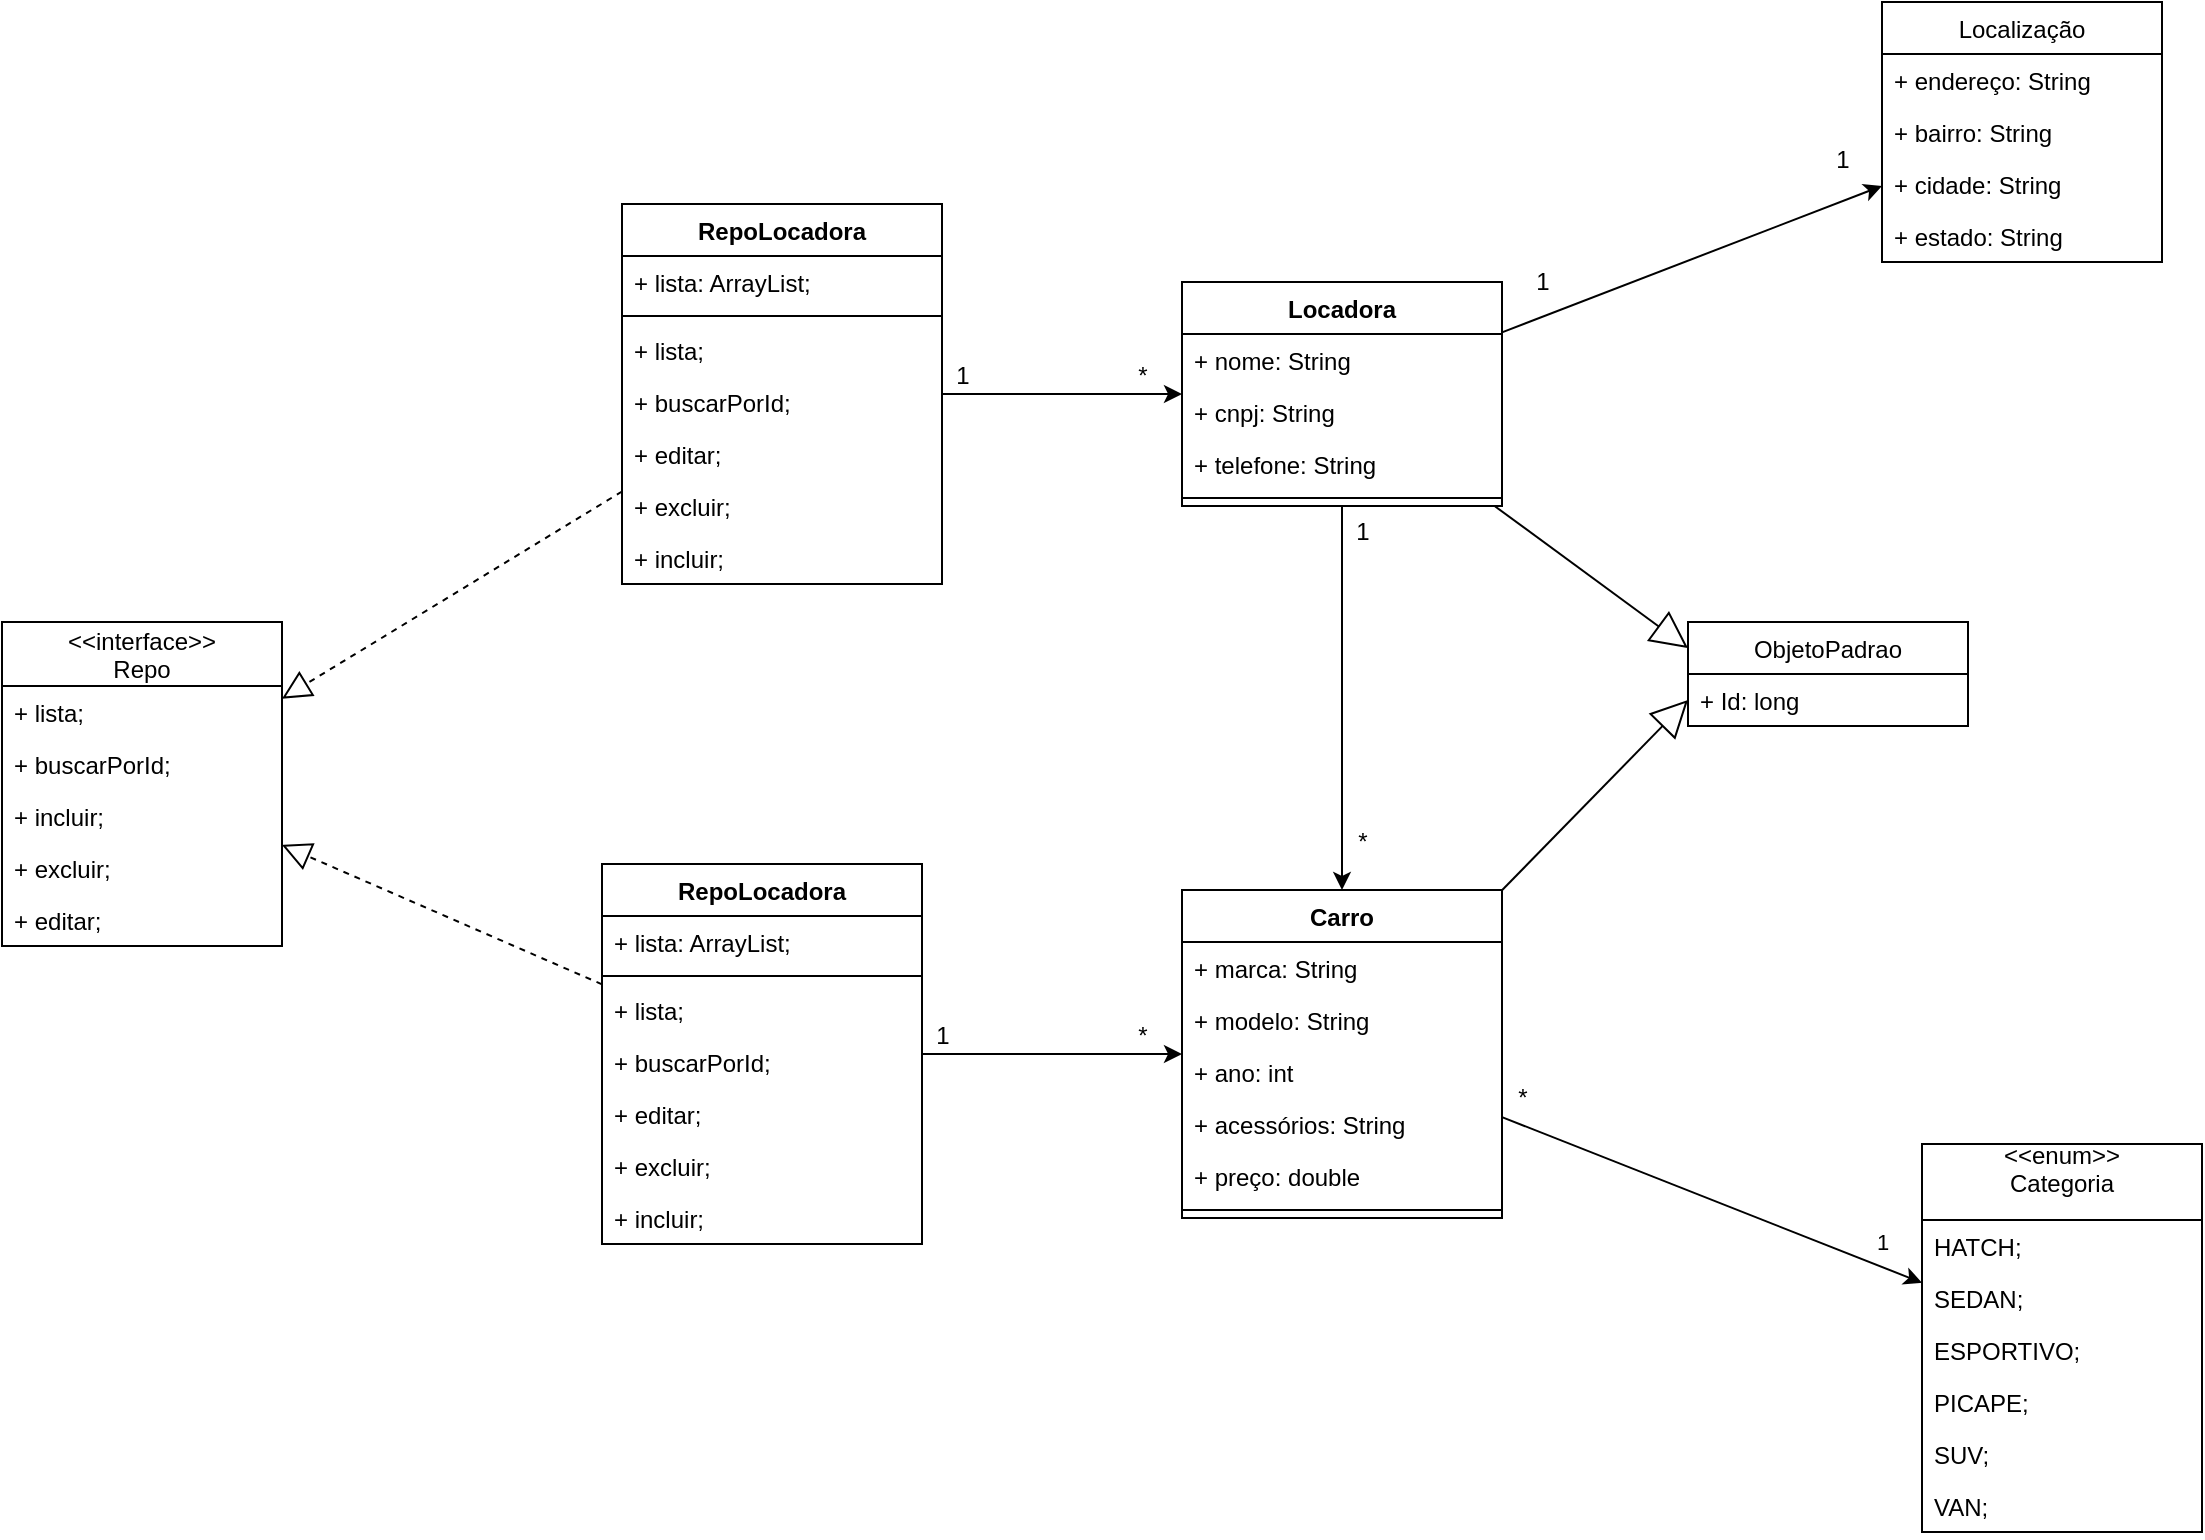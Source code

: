 <mxfile version="10.8.7" type="device"><diagram id="zkwxO9Fz01-2yag7ZmY4" name="Page-1"><mxGraphModel dx="2156" dy="1986" grid="1" gridSize="10" guides="1" tooltips="1" connect="1" arrows="1" fold="1" page="1" pageScale="1" pageWidth="827" pageHeight="1169" math="0" shadow="0"><root><mxCell id="0"/><mxCell id="1" parent="0"/><mxCell id="5CAqANrNOX_3Uks-miWy-13" value="" style="rounded=0;orthogonalLoop=1;jettySize=auto;html=1;" edge="1" parent="1" source="5CAqANrNOX_3Uks-miWy-5" target="5CAqANrNOX_3Uks-miWy-14"><mxGeometry relative="1" as="geometry"><mxPoint x="260" y="50" as="targetPoint"/></mxGeometry></mxCell><mxCell id="5CAqANrNOX_3Uks-miWy-93" value="1" style="text;html=1;resizable=0;points=[];align=center;verticalAlign=middle;labelBackgroundColor=#ffffff;" vertex="1" connectable="0" parent="5CAqANrNOX_3Uks-miWy-13"><mxGeometry x="-0.334" y="1" relative="1" as="geometry"><mxPoint x="-43" as="offset"/></mxGeometry></mxCell><mxCell id="5CAqANrNOX_3Uks-miWy-94" value="1" style="text;html=1;resizable=0;points=[];align=center;verticalAlign=middle;labelBackgroundColor=#ffffff;" vertex="1" connectable="0" parent="5CAqANrNOX_3Uks-miWy-13"><mxGeometry x="-0.189" y="-3" relative="1" as="geometry"><mxPoint x="91.5" y="-60" as="offset"/></mxGeometry></mxCell><mxCell id="5CAqANrNOX_3Uks-miWy-24" value="" style="rounded=0;orthogonalLoop=1;jettySize=auto;html=1;" edge="1" parent="1" source="5CAqANrNOX_3Uks-miWy-5" target="5CAqANrNOX_3Uks-miWy-20"><mxGeometry relative="1" as="geometry"/></mxCell><mxCell id="5CAqANrNOX_3Uks-miWy-91" value="1" style="text;html=1;resizable=0;points=[];align=center;verticalAlign=middle;labelBackgroundColor=#ffffff;" vertex="1" connectable="0" parent="5CAqANrNOX_3Uks-miWy-24"><mxGeometry x="-0.229" y="-1" relative="1" as="geometry"><mxPoint x="11" y="-61" as="offset"/></mxGeometry></mxCell><mxCell id="5CAqANrNOX_3Uks-miWy-92" value="*" style="text;html=1;resizable=0;points=[];align=center;verticalAlign=middle;labelBackgroundColor=#ffffff;" vertex="1" connectable="0" parent="5CAqANrNOX_3Uks-miWy-24"><mxGeometry x="0.167" y="3" relative="1" as="geometry"><mxPoint x="7" y="56" as="offset"/></mxGeometry></mxCell><mxCell id="5CAqANrNOX_3Uks-miWy-5" value="Locadora&#10;" style="swimlane;fontStyle=1;align=center;verticalAlign=top;childLayout=stackLayout;horizontal=1;startSize=26;horizontalStack=0;resizeParent=1;resizeParentMax=0;resizeLast=0;collapsible=1;marginBottom=0;" vertex="1" parent="1"><mxGeometry x="20" y="20" width="160" height="112" as="geometry"/></mxCell><mxCell id="5CAqANrNOX_3Uks-miWy-6" value="+ nome: String" style="text;strokeColor=none;fillColor=none;align=left;verticalAlign=top;spacingLeft=4;spacingRight=4;overflow=hidden;rotatable=0;points=[[0,0.5],[1,0.5]];portConstraint=eastwest;" vertex="1" parent="5CAqANrNOX_3Uks-miWy-5"><mxGeometry y="26" width="160" height="26" as="geometry"/></mxCell><mxCell id="5CAqANrNOX_3Uks-miWy-27" value="+ cnpj: String" style="text;strokeColor=none;fillColor=none;align=left;verticalAlign=top;spacingLeft=4;spacingRight=4;overflow=hidden;rotatable=0;points=[[0,0.5],[1,0.5]];portConstraint=eastwest;" vertex="1" parent="5CAqANrNOX_3Uks-miWy-5"><mxGeometry y="52" width="160" height="26" as="geometry"/></mxCell><mxCell id="5CAqANrNOX_3Uks-miWy-28" value="+ telefone: String" style="text;strokeColor=none;fillColor=none;align=left;verticalAlign=top;spacingLeft=4;spacingRight=4;overflow=hidden;rotatable=0;points=[[0,0.5],[1,0.5]];portConstraint=eastwest;" vertex="1" parent="5CAqANrNOX_3Uks-miWy-5"><mxGeometry y="78" width="160" height="26" as="geometry"/></mxCell><mxCell id="5CAqANrNOX_3Uks-miWy-7" value="" style="line;strokeWidth=1;fillColor=none;align=left;verticalAlign=middle;spacingTop=-1;spacingLeft=3;spacingRight=3;rotatable=0;labelPosition=right;points=[];portConstraint=eastwest;" vertex="1" parent="5CAqANrNOX_3Uks-miWy-5"><mxGeometry y="104" width="160" height="8" as="geometry"/></mxCell><mxCell id="5CAqANrNOX_3Uks-miWy-20" value="Carro&#10;" style="swimlane;fontStyle=1;align=center;verticalAlign=top;childLayout=stackLayout;horizontal=1;startSize=26;horizontalStack=0;resizeParent=1;resizeParentMax=0;resizeLast=0;collapsible=1;marginBottom=0;" vertex="1" parent="1"><mxGeometry x="20" y="324" width="160" height="164" as="geometry"/></mxCell><mxCell id="5CAqANrNOX_3Uks-miWy-21" value="+ marca: String" style="text;strokeColor=none;fillColor=none;align=left;verticalAlign=top;spacingLeft=4;spacingRight=4;overflow=hidden;rotatable=0;points=[[0,0.5],[1,0.5]];portConstraint=eastwest;" vertex="1" parent="5CAqANrNOX_3Uks-miWy-20"><mxGeometry y="26" width="160" height="26" as="geometry"/></mxCell><mxCell id="5CAqANrNOX_3Uks-miWy-25" value="+ modelo: String" style="text;strokeColor=none;fillColor=none;align=left;verticalAlign=top;spacingLeft=4;spacingRight=4;overflow=hidden;rotatable=0;points=[[0,0.5],[1,0.5]];portConstraint=eastwest;" vertex="1" parent="5CAqANrNOX_3Uks-miWy-20"><mxGeometry y="52" width="160" height="26" as="geometry"/></mxCell><mxCell id="5CAqANrNOX_3Uks-miWy-26" value="+ ano: int" style="text;strokeColor=none;fillColor=none;align=left;verticalAlign=top;spacingLeft=4;spacingRight=4;overflow=hidden;rotatable=0;points=[[0,0.5],[1,0.5]];portConstraint=eastwest;" vertex="1" parent="5CAqANrNOX_3Uks-miWy-20"><mxGeometry y="78" width="160" height="26" as="geometry"/></mxCell><mxCell id="5CAqANrNOX_3Uks-miWy-29" value="+ acessórios: String" style="text;strokeColor=none;fillColor=none;align=left;verticalAlign=top;spacingLeft=4;spacingRight=4;overflow=hidden;rotatable=0;points=[[0,0.5],[1,0.5]];portConstraint=eastwest;" vertex="1" parent="5CAqANrNOX_3Uks-miWy-20"><mxGeometry y="104" width="160" height="26" as="geometry"/></mxCell><mxCell id="5CAqANrNOX_3Uks-miWy-30" value="+ preço: double" style="text;strokeColor=none;fillColor=none;align=left;verticalAlign=top;spacingLeft=4;spacingRight=4;overflow=hidden;rotatable=0;points=[[0,0.5],[1,0.5]];portConstraint=eastwest;" vertex="1" parent="5CAqANrNOX_3Uks-miWy-20"><mxGeometry y="130" width="160" height="26" as="geometry"/></mxCell><mxCell id="5CAqANrNOX_3Uks-miWy-22" value="" style="line;strokeWidth=1;fillColor=none;align=left;verticalAlign=middle;spacingTop=-1;spacingLeft=3;spacingRight=3;rotatable=0;labelPosition=right;points=[];portConstraint=eastwest;" vertex="1" parent="5CAqANrNOX_3Uks-miWy-20"><mxGeometry y="156" width="160" height="8" as="geometry"/></mxCell><mxCell id="5CAqANrNOX_3Uks-miWy-14" value="Localização" style="swimlane;fontStyle=0;childLayout=stackLayout;horizontal=1;startSize=26;fillColor=none;horizontalStack=0;resizeParent=1;resizeParentMax=0;resizeLast=0;collapsible=1;marginBottom=0;" vertex="1" parent="1"><mxGeometry x="370" y="-120" width="140" height="130" as="geometry"/></mxCell><mxCell id="5CAqANrNOX_3Uks-miWy-15" value="+ endereço: String" style="text;strokeColor=none;fillColor=none;align=left;verticalAlign=top;spacingLeft=4;spacingRight=4;overflow=hidden;rotatable=0;points=[[0,0.5],[1,0.5]];portConstraint=eastwest;" vertex="1" parent="5CAqANrNOX_3Uks-miWy-14"><mxGeometry y="26" width="140" height="26" as="geometry"/></mxCell><mxCell id="5CAqANrNOX_3Uks-miWy-16" value="+ bairro: String" style="text;strokeColor=none;fillColor=none;align=left;verticalAlign=top;spacingLeft=4;spacingRight=4;overflow=hidden;rotatable=0;points=[[0,0.5],[1,0.5]];portConstraint=eastwest;" vertex="1" parent="5CAqANrNOX_3Uks-miWy-14"><mxGeometry y="52" width="140" height="26" as="geometry"/></mxCell><mxCell id="5CAqANrNOX_3Uks-miWy-17" value="+ cidade: String" style="text;strokeColor=none;fillColor=none;align=left;verticalAlign=top;spacingLeft=4;spacingRight=4;overflow=hidden;rotatable=0;points=[[0,0.5],[1,0.5]];portConstraint=eastwest;" vertex="1" parent="5CAqANrNOX_3Uks-miWy-14"><mxGeometry y="78" width="140" height="26" as="geometry"/></mxCell><mxCell id="5CAqANrNOX_3Uks-miWy-18" value="+ estado: String" style="text;strokeColor=none;fillColor=none;align=left;verticalAlign=top;spacingLeft=4;spacingRight=4;overflow=hidden;rotatable=0;points=[[0,0.5],[1,0.5]];portConstraint=eastwest;" vertex="1" parent="5CAqANrNOX_3Uks-miWy-14"><mxGeometry y="104" width="140" height="26" as="geometry"/></mxCell><mxCell id="5CAqANrNOX_3Uks-miWy-36" value="&lt;&lt;interface&gt;&gt;&#10;Repo" style="swimlane;fontStyle=0;childLayout=stackLayout;horizontal=1;startSize=32;fillColor=none;horizontalStack=0;resizeParent=1;resizeParentMax=0;resizeLast=0;collapsible=1;marginBottom=0;" vertex="1" parent="1"><mxGeometry x="-570" y="190" width="140" height="162" as="geometry"/></mxCell><mxCell id="5CAqANrNOX_3Uks-miWy-37" value="+ lista;" style="text;strokeColor=none;fillColor=none;align=left;verticalAlign=top;spacingLeft=4;spacingRight=4;overflow=hidden;rotatable=0;points=[[0,0.5],[1,0.5]];portConstraint=eastwest;" vertex="1" parent="5CAqANrNOX_3Uks-miWy-36"><mxGeometry y="32" width="140" height="26" as="geometry"/></mxCell><mxCell id="5CAqANrNOX_3Uks-miWy-38" value="+ buscarPorId;" style="text;strokeColor=none;fillColor=none;align=left;verticalAlign=top;spacingLeft=4;spacingRight=4;overflow=hidden;rotatable=0;points=[[0,0.5],[1,0.5]];portConstraint=eastwest;" vertex="1" parent="5CAqANrNOX_3Uks-miWy-36"><mxGeometry y="58" width="140" height="26" as="geometry"/></mxCell><mxCell id="5CAqANrNOX_3Uks-miWy-39" value="+ incluir;&#10;" style="text;strokeColor=none;fillColor=none;align=left;verticalAlign=top;spacingLeft=4;spacingRight=4;overflow=hidden;rotatable=0;points=[[0,0.5],[1,0.5]];portConstraint=eastwest;" vertex="1" parent="5CAqANrNOX_3Uks-miWy-36"><mxGeometry y="84" width="140" height="26" as="geometry"/></mxCell><mxCell id="5CAqANrNOX_3Uks-miWy-40" value="+ excluir;&#10;" style="text;strokeColor=none;fillColor=none;align=left;verticalAlign=top;spacingLeft=4;spacingRight=4;overflow=hidden;rotatable=0;points=[[0,0.5],[1,0.5]];portConstraint=eastwest;" vertex="1" parent="5CAqANrNOX_3Uks-miWy-36"><mxGeometry y="110" width="140" height="26" as="geometry"/></mxCell><mxCell id="5CAqANrNOX_3Uks-miWy-41" value="+ editar;&#10;" style="text;strokeColor=none;fillColor=none;align=left;verticalAlign=top;spacingLeft=4;spacingRight=4;overflow=hidden;rotatable=0;points=[[0,0.5],[1,0.5]];portConstraint=eastwest;" vertex="1" parent="5CAqANrNOX_3Uks-miWy-36"><mxGeometry y="136" width="140" height="26" as="geometry"/></mxCell><mxCell id="5CAqANrNOX_3Uks-miWy-43" value="&lt;&lt;enum&gt;&gt;&#10;Categoria&#10;" style="swimlane;fontStyle=0;childLayout=stackLayout;horizontal=1;startSize=38;fillColor=none;horizontalStack=0;resizeParent=1;resizeParentMax=0;resizeLast=0;collapsible=1;marginBottom=0;" vertex="1" parent="1"><mxGeometry x="390" y="451" width="140" height="194" as="geometry"/></mxCell><mxCell id="5CAqANrNOX_3Uks-miWy-44" value="HATCH;" style="text;strokeColor=none;fillColor=none;align=left;verticalAlign=top;spacingLeft=4;spacingRight=4;overflow=hidden;rotatable=0;points=[[0,0.5],[1,0.5]];portConstraint=eastwest;" vertex="1" parent="5CAqANrNOX_3Uks-miWy-43"><mxGeometry y="38" width="140" height="26" as="geometry"/></mxCell><mxCell id="5CAqANrNOX_3Uks-miWy-45" value="SEDAN;" style="text;strokeColor=none;fillColor=none;align=left;verticalAlign=top;spacingLeft=4;spacingRight=4;overflow=hidden;rotatable=0;points=[[0,0.5],[1,0.5]];portConstraint=eastwest;" vertex="1" parent="5CAqANrNOX_3Uks-miWy-43"><mxGeometry y="64" width="140" height="26" as="geometry"/></mxCell><mxCell id="5CAqANrNOX_3Uks-miWy-46" value="ESPORTIVO;" style="text;strokeColor=none;fillColor=none;align=left;verticalAlign=top;spacingLeft=4;spacingRight=4;overflow=hidden;rotatable=0;points=[[0,0.5],[1,0.5]];portConstraint=eastwest;" vertex="1" parent="5CAqANrNOX_3Uks-miWy-43"><mxGeometry y="90" width="140" height="26" as="geometry"/></mxCell><mxCell id="5CAqANrNOX_3Uks-miWy-47" value="PICAPE;" style="text;strokeColor=none;fillColor=none;align=left;verticalAlign=top;spacingLeft=4;spacingRight=4;overflow=hidden;rotatable=0;points=[[0,0.5],[1,0.5]];portConstraint=eastwest;" vertex="1" parent="5CAqANrNOX_3Uks-miWy-43"><mxGeometry y="116" width="140" height="26" as="geometry"/></mxCell><mxCell id="5CAqANrNOX_3Uks-miWy-48" value="SUV;" style="text;strokeColor=none;fillColor=none;align=left;verticalAlign=top;spacingLeft=4;spacingRight=4;overflow=hidden;rotatable=0;points=[[0,0.5],[1,0.5]];portConstraint=eastwest;" vertex="1" parent="5CAqANrNOX_3Uks-miWy-43"><mxGeometry y="142" width="140" height="26" as="geometry"/></mxCell><mxCell id="5CAqANrNOX_3Uks-miWy-49" value="VAN;" style="text;strokeColor=none;fillColor=none;align=left;verticalAlign=top;spacingLeft=4;spacingRight=4;overflow=hidden;rotatable=0;points=[[0,0.5],[1,0.5]];portConstraint=eastwest;" vertex="1" parent="5CAqANrNOX_3Uks-miWy-43"><mxGeometry y="168" width="140" height="26" as="geometry"/></mxCell><mxCell id="5CAqANrNOX_3Uks-miWy-51" value="1" style="rounded=0;orthogonalLoop=1;jettySize=auto;html=1;" edge="1" parent="1" source="5CAqANrNOX_3Uks-miWy-20" target="5CAqANrNOX_3Uks-miWy-43"><mxGeometry x="0.769" y="12" relative="1" as="geometry"><mxPoint x="110" y="168" as="sourcePoint"/><mxPoint x="110" y="334" as="targetPoint"/><mxPoint as="offset"/></mxGeometry></mxCell><mxCell id="5CAqANrNOX_3Uks-miWy-90" value="*" style="text;html=1;resizable=0;points=[];align=center;verticalAlign=middle;labelBackgroundColor=#ffffff;" vertex="1" connectable="0" parent="5CAqANrNOX_3Uks-miWy-51"><mxGeometry x="-0.571" y="3" relative="1" as="geometry"><mxPoint x="-36" y="-24.5" as="offset"/></mxGeometry></mxCell><mxCell id="5CAqANrNOX_3Uks-miWy-55" value="ObjetoPadrao" style="swimlane;fontStyle=0;childLayout=stackLayout;horizontal=1;startSize=26;fillColor=none;horizontalStack=0;resizeParent=1;resizeParentMax=0;resizeLast=0;collapsible=1;marginBottom=0;" vertex="1" parent="1"><mxGeometry x="273" y="190" width="140" height="52" as="geometry"/></mxCell><mxCell id="5CAqANrNOX_3Uks-miWy-56" value="+ Id: long" style="text;strokeColor=none;fillColor=none;align=left;verticalAlign=top;spacingLeft=4;spacingRight=4;overflow=hidden;rotatable=0;points=[[0,0.5],[1,0.5]];portConstraint=eastwest;" vertex="1" parent="5CAqANrNOX_3Uks-miWy-55"><mxGeometry y="26" width="140" height="26" as="geometry"/></mxCell><mxCell id="5CAqANrNOX_3Uks-miWy-59" value="" style="endArrow=block;endSize=16;endFill=0;html=1;entryX=0;entryY=0.5;entryDx=0;entryDy=0;" edge="1" parent="1" source="5CAqANrNOX_3Uks-miWy-20" target="5CAqANrNOX_3Uks-miWy-56"><mxGeometry width="160" relative="1" as="geometry"><mxPoint x="180" y="362.5" as="sourcePoint"/><mxPoint x="340" y="362.5" as="targetPoint"/></mxGeometry></mxCell><mxCell id="5CAqANrNOX_3Uks-miWy-62" value="" style="endArrow=block;endSize=16;endFill=0;html=1;entryX=0;entryY=0.25;entryDx=0;entryDy=0;" edge="1" parent="1" source="5CAqANrNOX_3Uks-miWy-5" target="5CAqANrNOX_3Uks-miWy-55"><mxGeometry width="160" relative="1" as="geometry"><mxPoint x="190" y="357.728" as="sourcePoint"/><mxPoint x="335.153" y="252" as="targetPoint"/></mxGeometry></mxCell><mxCell id="5CAqANrNOX_3Uks-miWy-63" value="RepoLocadora&#10;" style="swimlane;fontStyle=1;align=center;verticalAlign=top;childLayout=stackLayout;horizontal=1;startSize=26;horizontalStack=0;resizeParent=1;resizeParentMax=0;resizeLast=0;collapsible=1;marginBottom=0;" vertex="1" parent="1"><mxGeometry x="-260" y="-19" width="160" height="190" as="geometry"/></mxCell><mxCell id="5CAqANrNOX_3Uks-miWy-64" value="+ lista: ArrayList;" style="text;strokeColor=none;fillColor=none;align=left;verticalAlign=top;spacingLeft=4;spacingRight=4;overflow=hidden;rotatable=0;points=[[0,0.5],[1,0.5]];portConstraint=eastwest;" vertex="1" parent="5CAqANrNOX_3Uks-miWy-63"><mxGeometry y="26" width="160" height="26" as="geometry"/></mxCell><mxCell id="5CAqANrNOX_3Uks-miWy-67" value="" style="line;strokeWidth=1;fillColor=none;align=left;verticalAlign=middle;spacingTop=-1;spacingLeft=3;spacingRight=3;rotatable=0;labelPosition=right;points=[];portConstraint=eastwest;" vertex="1" parent="5CAqANrNOX_3Uks-miWy-63"><mxGeometry y="52" width="160" height="8" as="geometry"/></mxCell><mxCell id="5CAqANrNOX_3Uks-miWy-66" value="+ lista;&#10;" style="text;strokeColor=none;fillColor=none;align=left;verticalAlign=top;spacingLeft=4;spacingRight=4;overflow=hidden;rotatable=0;points=[[0,0.5],[1,0.5]];portConstraint=eastwest;" vertex="1" parent="5CAqANrNOX_3Uks-miWy-63"><mxGeometry y="60" width="160" height="26" as="geometry"/></mxCell><mxCell id="5CAqANrNOX_3Uks-miWy-68" value="+ buscarPorId;" style="text;strokeColor=none;fillColor=none;align=left;verticalAlign=top;spacingLeft=4;spacingRight=4;overflow=hidden;rotatable=0;points=[[0,0.5],[1,0.5]];portConstraint=eastwest;" vertex="1" parent="5CAqANrNOX_3Uks-miWy-63"><mxGeometry y="86" width="160" height="26" as="geometry"/></mxCell><mxCell id="5CAqANrNOX_3Uks-miWy-71" value="+ editar;&#10;" style="text;strokeColor=none;fillColor=none;align=left;verticalAlign=top;spacingLeft=4;spacingRight=4;overflow=hidden;rotatable=0;points=[[0,0.5],[1,0.5]];portConstraint=eastwest;" vertex="1" parent="5CAqANrNOX_3Uks-miWy-63"><mxGeometry y="112" width="160" height="26" as="geometry"/></mxCell><mxCell id="5CAqANrNOX_3Uks-miWy-70" value="+ excluir;&#10;" style="text;strokeColor=none;fillColor=none;align=left;verticalAlign=top;spacingLeft=4;spacingRight=4;overflow=hidden;rotatable=0;points=[[0,0.5],[1,0.5]];portConstraint=eastwest;" vertex="1" parent="5CAqANrNOX_3Uks-miWy-63"><mxGeometry y="138" width="160" height="26" as="geometry"/></mxCell><mxCell id="5CAqANrNOX_3Uks-miWy-69" value="+ incluir;&#10;" style="text;strokeColor=none;fillColor=none;align=left;verticalAlign=top;spacingLeft=4;spacingRight=4;overflow=hidden;rotatable=0;points=[[0,0.5],[1,0.5]];portConstraint=eastwest;" vertex="1" parent="5CAqANrNOX_3Uks-miWy-63"><mxGeometry y="164" width="160" height="26" as="geometry"/></mxCell><mxCell id="5CAqANrNOX_3Uks-miWy-72" value="RepoLocadora&#10;" style="swimlane;fontStyle=1;align=center;verticalAlign=top;childLayout=stackLayout;horizontal=1;startSize=26;horizontalStack=0;resizeParent=1;resizeParentMax=0;resizeLast=0;collapsible=1;marginBottom=0;" vertex="1" parent="1"><mxGeometry x="-270" y="311" width="160" height="190" as="geometry"/></mxCell><mxCell id="5CAqANrNOX_3Uks-miWy-73" value="+ lista: ArrayList;" style="text;strokeColor=none;fillColor=none;align=left;verticalAlign=top;spacingLeft=4;spacingRight=4;overflow=hidden;rotatable=0;points=[[0,0.5],[1,0.5]];portConstraint=eastwest;" vertex="1" parent="5CAqANrNOX_3Uks-miWy-72"><mxGeometry y="26" width="160" height="26" as="geometry"/></mxCell><mxCell id="5CAqANrNOX_3Uks-miWy-74" value="" style="line;strokeWidth=1;fillColor=none;align=left;verticalAlign=middle;spacingTop=-1;spacingLeft=3;spacingRight=3;rotatable=0;labelPosition=right;points=[];portConstraint=eastwest;" vertex="1" parent="5CAqANrNOX_3Uks-miWy-72"><mxGeometry y="52" width="160" height="8" as="geometry"/></mxCell><mxCell id="5CAqANrNOX_3Uks-miWy-75" value="+ lista;&#10;" style="text;strokeColor=none;fillColor=none;align=left;verticalAlign=top;spacingLeft=4;spacingRight=4;overflow=hidden;rotatable=0;points=[[0,0.5],[1,0.5]];portConstraint=eastwest;" vertex="1" parent="5CAqANrNOX_3Uks-miWy-72"><mxGeometry y="60" width="160" height="26" as="geometry"/></mxCell><mxCell id="5CAqANrNOX_3Uks-miWy-76" value="+ buscarPorId;" style="text;strokeColor=none;fillColor=none;align=left;verticalAlign=top;spacingLeft=4;spacingRight=4;overflow=hidden;rotatable=0;points=[[0,0.5],[1,0.5]];portConstraint=eastwest;" vertex="1" parent="5CAqANrNOX_3Uks-miWy-72"><mxGeometry y="86" width="160" height="26" as="geometry"/></mxCell><mxCell id="5CAqANrNOX_3Uks-miWy-77" value="+ editar;&#10;" style="text;strokeColor=none;fillColor=none;align=left;verticalAlign=top;spacingLeft=4;spacingRight=4;overflow=hidden;rotatable=0;points=[[0,0.5],[1,0.5]];portConstraint=eastwest;" vertex="1" parent="5CAqANrNOX_3Uks-miWy-72"><mxGeometry y="112" width="160" height="26" as="geometry"/></mxCell><mxCell id="5CAqANrNOX_3Uks-miWy-78" value="+ excluir;&#10;" style="text;strokeColor=none;fillColor=none;align=left;verticalAlign=top;spacingLeft=4;spacingRight=4;overflow=hidden;rotatable=0;points=[[0,0.5],[1,0.5]];portConstraint=eastwest;" vertex="1" parent="5CAqANrNOX_3Uks-miWy-72"><mxGeometry y="138" width="160" height="26" as="geometry"/></mxCell><mxCell id="5CAqANrNOX_3Uks-miWy-79" value="+ incluir;&#10;" style="text;strokeColor=none;fillColor=none;align=left;verticalAlign=top;spacingLeft=4;spacingRight=4;overflow=hidden;rotatable=0;points=[[0,0.5],[1,0.5]];portConstraint=eastwest;" vertex="1" parent="5CAqANrNOX_3Uks-miWy-72"><mxGeometry y="164" width="160" height="26" as="geometry"/></mxCell><mxCell id="5CAqANrNOX_3Uks-miWy-81" value="" style="rounded=0;orthogonalLoop=1;jettySize=auto;html=1;" edge="1" parent="1" source="5CAqANrNOX_3Uks-miWy-72" target="5CAqANrNOX_3Uks-miWy-20"><mxGeometry relative="1" as="geometry"><mxPoint x="110" y="142" as="sourcePoint"/><mxPoint x="110" y="334" as="targetPoint"/></mxGeometry></mxCell><mxCell id="5CAqANrNOX_3Uks-miWy-88" value="1" style="text;html=1;resizable=0;points=[];align=center;verticalAlign=middle;labelBackgroundColor=#ffffff;" vertex="1" connectable="0" parent="5CAqANrNOX_3Uks-miWy-81"><mxGeometry x="-0.2" y="-5" relative="1" as="geometry"><mxPoint x="-42" y="-14" as="offset"/></mxGeometry></mxCell><mxCell id="5CAqANrNOX_3Uks-miWy-89" value="*" style="text;html=1;resizable=0;points=[];align=center;verticalAlign=middle;labelBackgroundColor=#ffffff;" vertex="1" connectable="0" parent="5CAqANrNOX_3Uks-miWy-81"><mxGeometry x="0.262" y="2" relative="1" as="geometry"><mxPoint x="28" y="-7" as="offset"/></mxGeometry></mxCell><mxCell id="5CAqANrNOX_3Uks-miWy-82" value="" style="rounded=0;orthogonalLoop=1;jettySize=auto;html=1;" edge="1" parent="1" source="5CAqANrNOX_3Uks-miWy-63" target="5CAqANrNOX_3Uks-miWy-5"><mxGeometry relative="1" as="geometry"><mxPoint x="120" y="152" as="sourcePoint"/><mxPoint x="120" y="344" as="targetPoint"/></mxGeometry></mxCell><mxCell id="5CAqANrNOX_3Uks-miWy-86" value="1" style="text;html=1;resizable=0;points=[];align=center;verticalAlign=middle;labelBackgroundColor=#ffffff;" vertex="1" connectable="0" parent="5CAqANrNOX_3Uks-miWy-82"><mxGeometry x="-0.217" y="-3" relative="1" as="geometry"><mxPoint x="-37" y="-12" as="offset"/></mxGeometry></mxCell><mxCell id="5CAqANrNOX_3Uks-miWy-87" value="*" style="text;html=1;resizable=0;points=[];align=center;verticalAlign=middle;labelBackgroundColor=#ffffff;" vertex="1" connectable="0" parent="5CAqANrNOX_3Uks-miWy-82"><mxGeometry x="0.417" y="-4" relative="1" as="geometry"><mxPoint x="15" y="-13" as="offset"/></mxGeometry></mxCell><mxCell id="5CAqANrNOX_3Uks-miWy-83" value="" style="endArrow=block;dashed=1;endFill=0;endSize=12;html=1;" edge="1" parent="1" source="5CAqANrNOX_3Uks-miWy-72" target="5CAqANrNOX_3Uks-miWy-36"><mxGeometry width="160" relative="1" as="geometry"><mxPoint x="-570" y="670" as="sourcePoint"/><mxPoint x="-410" y="670" as="targetPoint"/></mxGeometry></mxCell><mxCell id="5CAqANrNOX_3Uks-miWy-84" value="" style="endArrow=block;dashed=1;endFill=0;endSize=12;html=1;" edge="1" parent="1" source="5CAqANrNOX_3Uks-miWy-63" target="5CAqANrNOX_3Uks-miWy-36"><mxGeometry width="160" relative="1" as="geometry"><mxPoint x="-260" y="381.161" as="sourcePoint"/><mxPoint x="-420" y="311.484" as="targetPoint"/></mxGeometry></mxCell></root></mxGraphModel></diagram></mxfile>